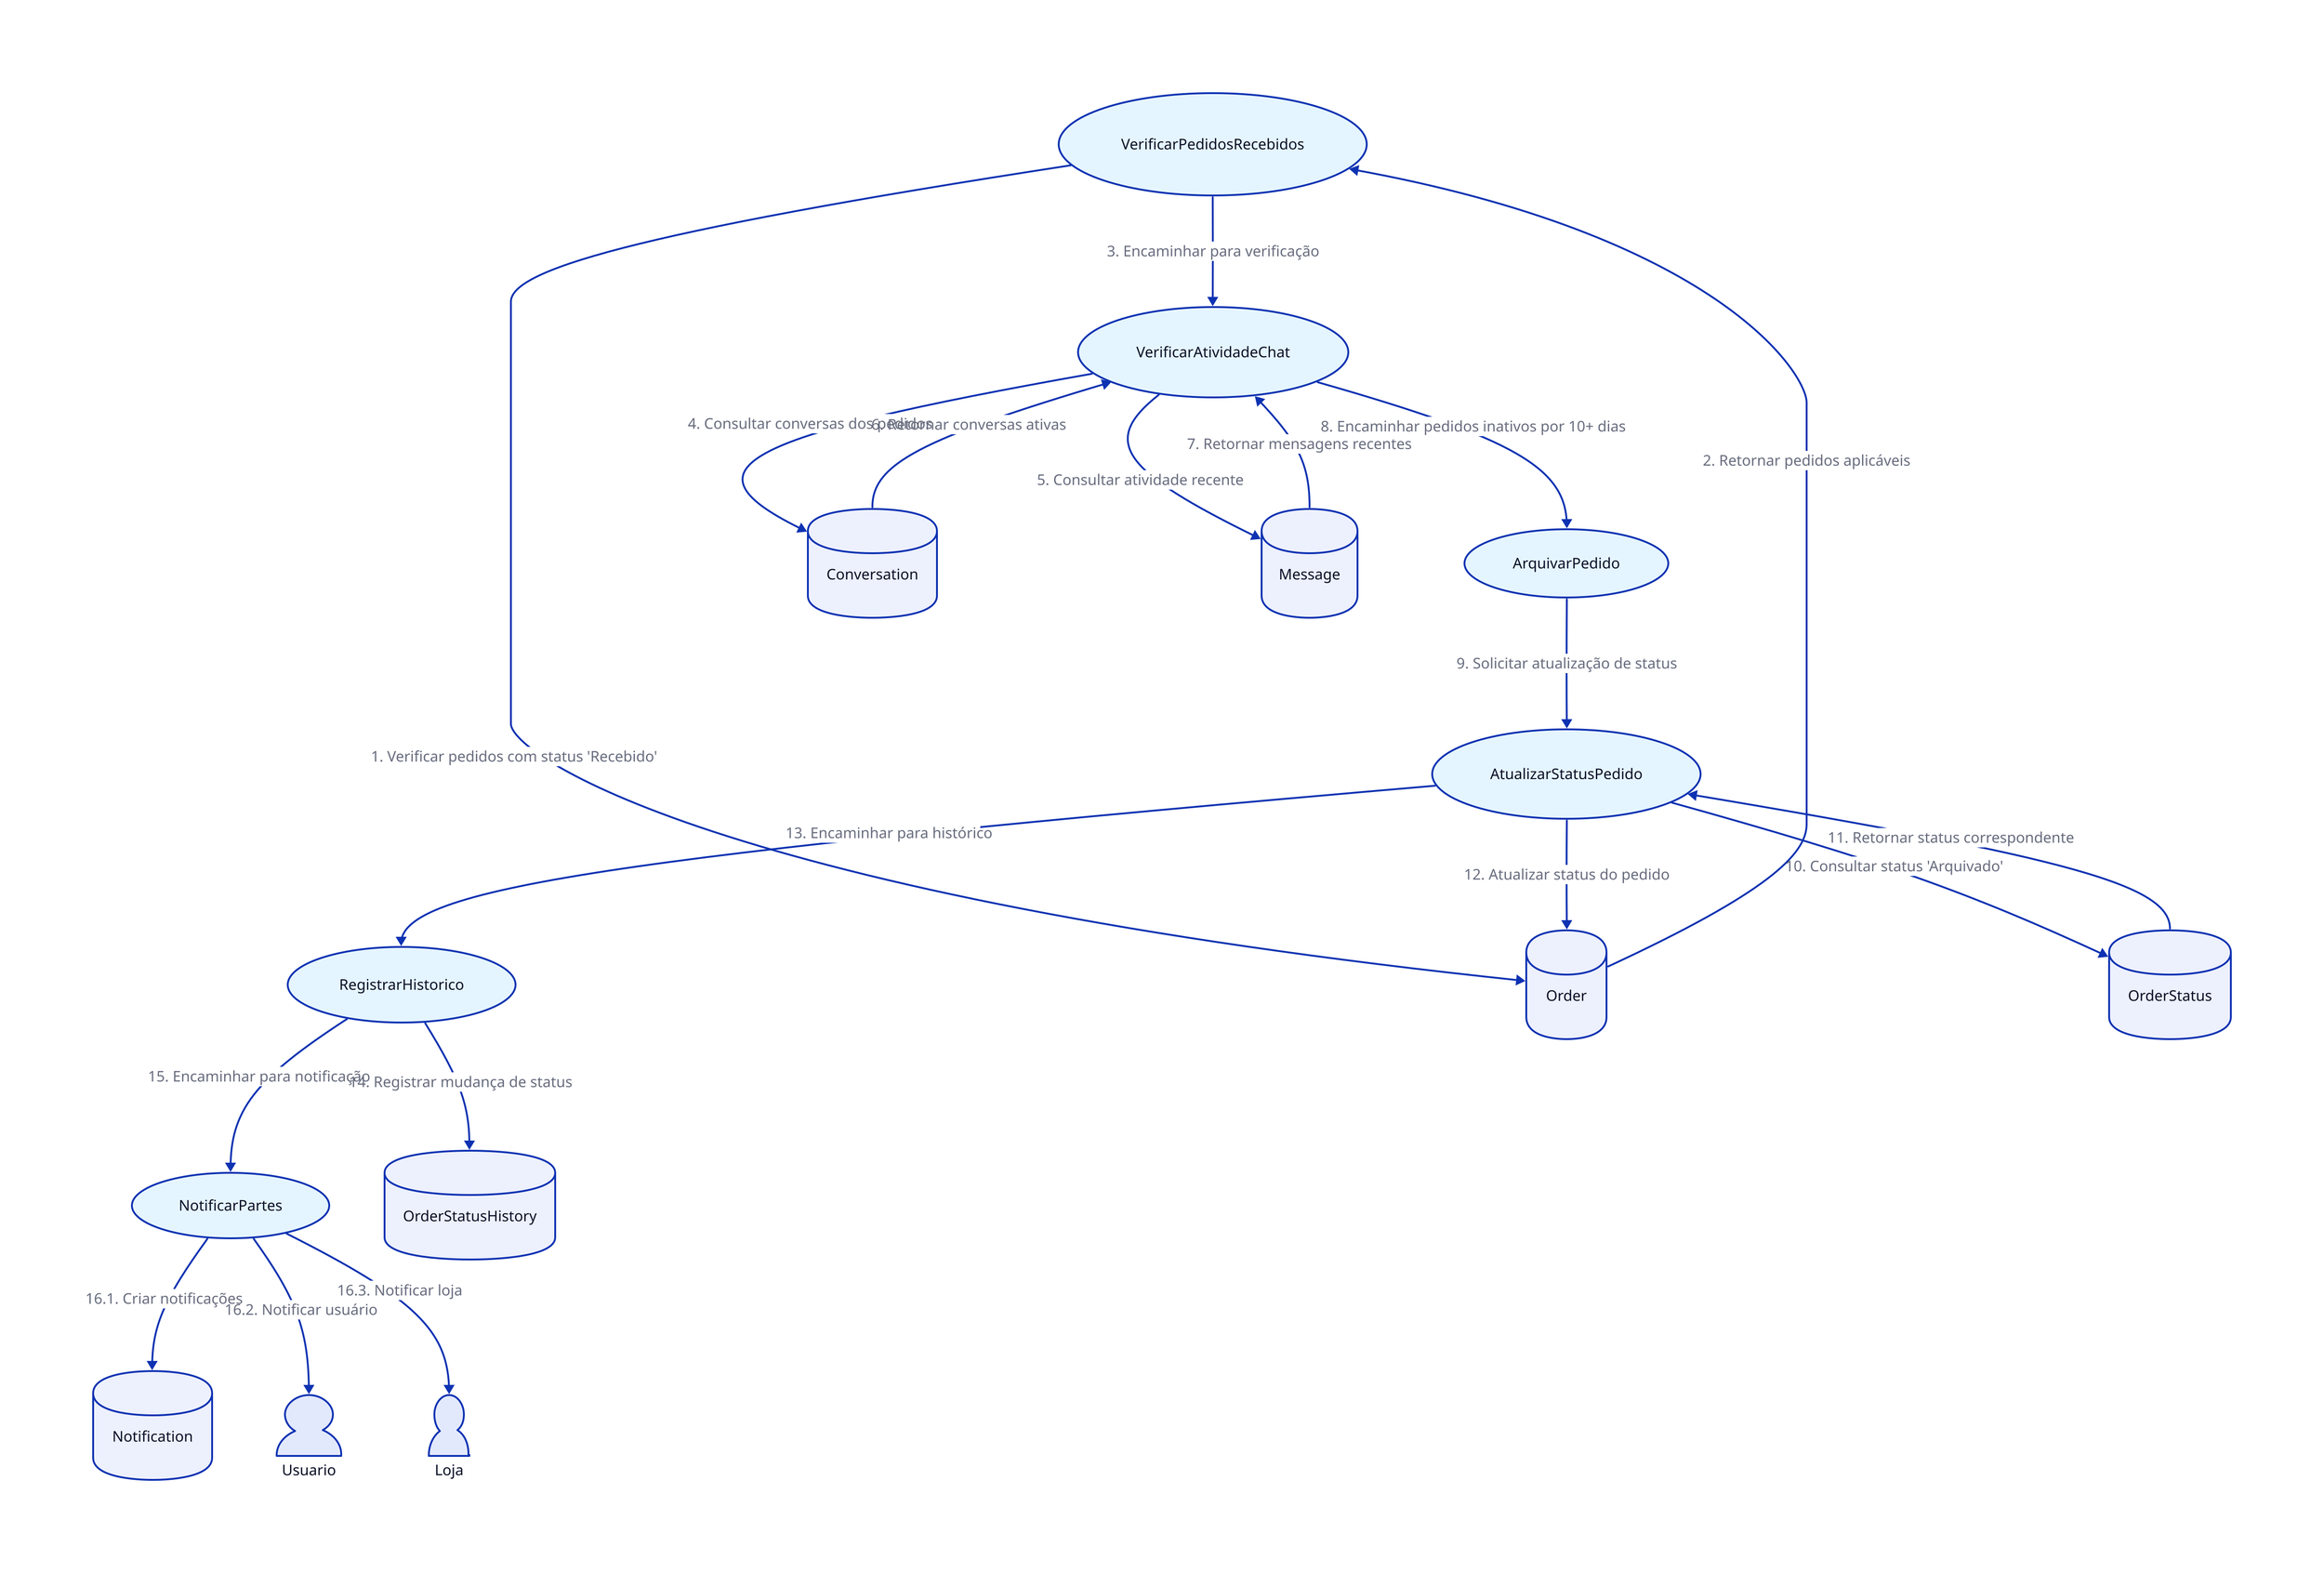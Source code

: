 VerificarPedidosRecebidos: {
  shape: oval
  style.fill: "#E5F5FF"
}

VerificarAtividadeChat: {
  shape: oval
  style.fill: "#E5F5FF"
}

ArquivarPedido: {
  shape: oval
  style.fill: "#E5F5FF"
}

AtualizarStatusPedido: {
  shape: oval
  style.fill: "#E5F5FF"
}

RegistrarHistorico: {
  shape: oval
  style.fill: "#E5F5FF"
}

NotificarPartes: {
  shape: oval
  style.fill: "#E5F5FF"
}

Order: {
  shape: cylinder
}

OrderStatus: {
  shape: cylinder
}

OrderStatusHistory: {
  shape: cylinder
}

Conversation: {
  shape: cylinder
}

Message: {
  shape: cylinder
}

Notification: {
  shape: cylinder
}

Usuario: {
  shape: person
}

Loja: {
  shape: person
}

VerificarPedidosRecebidos -> Order: "1. Verificar pedidos com status 'Recebido'"
Order -> VerificarPedidosRecebidos: "2. Retornar pedidos aplicáveis"
VerificarPedidosRecebidos -> VerificarAtividadeChat: "3. Encaminhar para verificação"
VerificarAtividadeChat -> Conversation: "4. Consultar conversas dos pedidos"
VerificarAtividadeChat -> Message: "5. Consultar atividade recente"
Conversation -> VerificarAtividadeChat: "6. Retornar conversas ativas"
Message -> VerificarAtividadeChat: "7. Retornar mensagens recentes"
VerificarAtividadeChat -> ArquivarPedido: "8. Encaminhar pedidos inativos por 10+ dias"
ArquivarPedido -> AtualizarStatusPedido: "9. Solicitar atualização de status"
AtualizarStatusPedido -> OrderStatus: "10. Consultar status 'Arquivado'"
OrderStatus -> AtualizarStatusPedido: "11. Retornar status correspondente"
AtualizarStatusPedido -> Order: "12. Atualizar status do pedido"
AtualizarStatusPedido -> RegistrarHistorico: "13. Encaminhar para histórico"
RegistrarHistorico -> OrderStatusHistory: "14. Registrar mudança de status"
RegistrarHistorico -> NotificarPartes: "15. Encaminhar para notificação"
NotificarPartes -> Notification: "16.1. Criar notificações"
NotificarPartes -> Usuario: "16.2. Notificar usuário"
NotificarPartes -> Loja: "16.3. Notificar loja"

